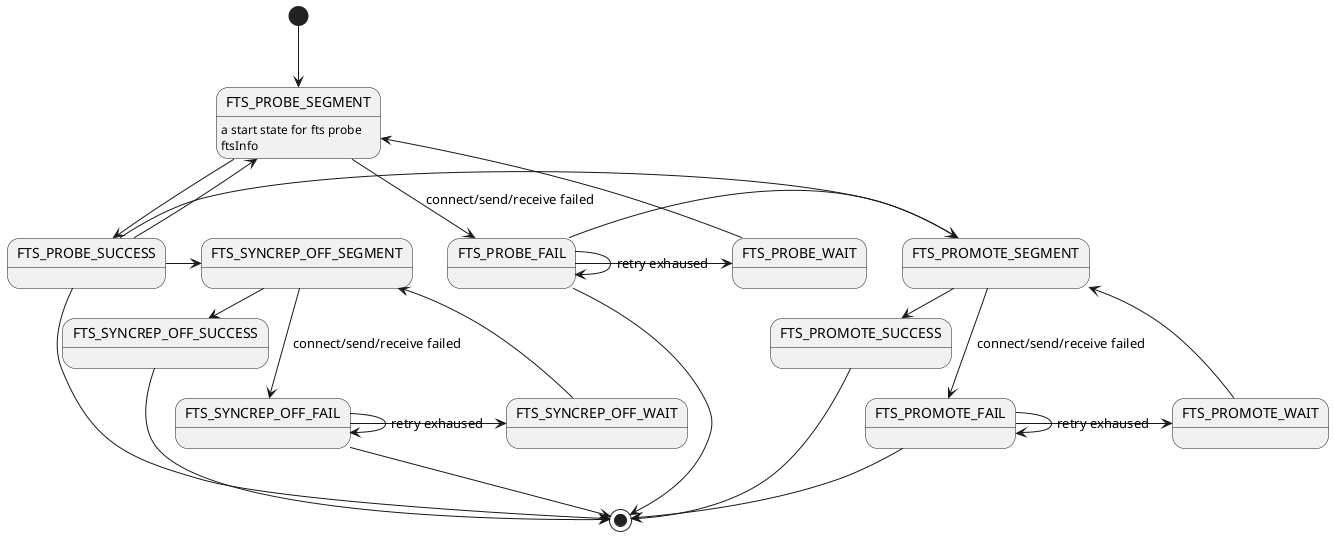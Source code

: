 @startuml
[*] --> FTS_PROBE_SEGMENT
FTS_PROBE_SEGMENT -> FTS_PROBE_SUCCESS
FTS_PROBE_SEGMENT -down-> FTS_PROBE_FAIL : connect/send/receive failed
FTS_PROBE_SEGMENT : a start state for fts probe
FTS_PROBE_SEGMENT : ftsInfo

FTS_PROBE_SUCCESS -> FTS_PROBE_SEGMENT
FTS_PROBE_SUCCESS -> FTS_PROMOTE_SEGMENT
FTS_PROBE_SUCCESS --> [*]

FTS_PROBE_SUCCESS -> FTS_SYNCREP_OFF_SEGMENT
FTS_SYNCREP_OFF_SEGMENT -down-> FTS_SYNCREP_OFF_FAIL : connect/send/receive failed
FTS_SYNCREP_OFF_SEGMENT -> FTS_SYNCREP_OFF_SUCCESS
FTS_SYNCREP_OFF_SUCCESS --> [*]
FTS_SYNCREP_OFF_FAIL -> FTS_SYNCREP_OFF_WAIT
FTS_SYNCREP_OFF_WAIT -> FTS_SYNCREP_OFF_SEGMENT
FTS_SYNCREP_OFF_FAIL -> FTS_SYNCREP_OFF_FAIL : retry exhaused
FTS_SYNCREP_OFF_FAIL --> [*]

FTS_PROMOTE_SEGMENT -> FTS_PROMOTE_SUCCESS
FTS_PROMOTE_SUCCESS --> [*]
FTS_PROMOTE_SEGMENT -down-> FTS_PROMOTE_FAIL : connect/send/receive failed
FTS_PROMOTE_FAIL -> FTS_PROMOTE_WAIT
FTS_PROMOTE_WAIT -> FTS_PROMOTE_SEGMENT
FTS_PROMOTE_FAIL -> FTS_PROMOTE_FAIL : retry exhaused
FTS_PROMOTE_FAIL -->[*]

FTS_PROBE_FAIL --> [*]

FTS_PROBE_FAIL -> FTS_PROBE_WAIT
FTS_PROBE_FAIL -> FTS_PROMOTE_SEGMENT
FTS_PROBE_WAIT -> FTS_PROBE_SEGMENT
FTS_PROBE_FAIL -> FTS_PROBE_FAIL : retry exhaused
@enduml




@startuml
[*] --> FTS_PROBE_SEGMENT
FTS_PROBE_SEGMENT -> FTS_PROBE_SUCCESS
FTS_PROBE_SEGMENT -> FTS_PROBE_FAIL : connect/send/receive failed
FTS_PROBE_SEGMENT : a start state for fts probe
FTS_PROBE_SEGMENT : ftsInfo

FTS_PROBE_SUCCESS -down-> FTS_PROBE_SEGMENT
FTS_PROBE_SUCCESS -down-> FTS_PROMOTE_SEGMENT
FTS_PROBE_SUCCESS --> [*]

FTS_PROBE_SUCCESS -down-> FTS_SYNCREP_OFF_SEGMENT
FTS_SYNCREP_OFF_SEGMENT -down-> FTS_SYNCREP_OFF_FAIL : connect/send/receive failed
FTS_SYNCREP_OFF_SEGMENT -> FTS_SYNCREP_OFF_SUCCESS
FTS_SYNCREP_OFF_SUCCESS --> [*]
FTS_SYNCREP_OFF_FAIL -> FTS_SYNCREP_OFF_WAIT
FTS_SYNCREP_OFF_WAIT -> FTS_SYNCREP_OFF_SEGMENT
FTS_SYNCREP_OFF_FAIL -> FTS_SYNCREP_OFF_FAIL : retry exhaused
FTS_SYNCREP_OFF_FAIL --> [*]

FTS_PROMOTE_SEGMENT -> FTS_PROMOTE_SUCCESS
FTS_PROMOTE_SUCCESS --> [*]
FTS_PROMOTE_SEGMENT -down-> FTS_PROMOTE_FAIL : connect/send/receive failed
FTS_PROMOTE_FAIL -> FTS_PROMOTE_WAIT
FTS_PROMOTE_WAIT -> FTS_PROMOTE_SEGMENT
FTS_PROMOTE_FAIL -> FTS_PROMOTE_FAIL : retry exhaused
FTS_PROMOTE_FAIL -->[*]

FTS_PROBE_FAIL --> [*]

FTS_PROBE_FAIL -> FTS_PROBE_WAIT
FTS_PROBE_FAIL -> FTS_PROMOTE_SEGMENT
FTS_PROBE_WAIT -> FTS_PROBE_SEGMENT
FTS_PROBE_FAIL -> FTS_PROBE_FAIL : retry exhaused
@enduml



@startuml
[*] --> FTS_PROBE_SEGMENT
FTS_PROBE_SEGMENT -> StateSocket
StateSocket -> FTS_PROBE_SUCCESS
StateSocket -down-> FTS_PROBE_FAIL : connect/send/receive failed
FTS_PROBE_SEGMENT : a start state for fts probe
FTS_PROBE_SEGMENT : ftsInfo

state StateSocket {
  state "ftsConnect()" as long1
  long1 : "interact with segment by\nlibpq connection"
  [*] --> long1
  state "ftsPoll()" as long2
  long1 -down-> long2
  long2 --> ftsSend : if write ready
  long2 --> ftsReceive : if read ready
}

FTS_PROBE_SUCCESS -> FTS_PROBE_SEGMENT
FTS_PROBE_SUCCESS -> FTS_PROMOTE_SEGMENT
FTS_PROBE_SUCCESS --> [*]

FTS_PROBE_SUCCESS -down-> FTS_SYNCREP_OFF_SEGMENT
FTS_SYNCREP_OFF_SEGMENT -> StateSocket
StateSocket -> FTS_SYNCREP_OFF_FAIL : connect/send/receive failed
FTS_SYNCREP_OFF_SEGMENT -> FTS_SYNCREP_OFF_SUCCESS
FTS_SYNCREP_OFF_SUCCESS --> [*]
FTS_SYNCREP_OFF_FAIL -down-> FTS_SYNCREP_OFF_WAIT
FTS_SYNCREP_OFF_WAIT -down-> FTS_SYNCREP_OFF_SEGMENT
FTS_SYNCREP_OFF_FAIL -> FTS_SYNCREP_OFF_FAIL : retry exhaused
FTS_SYNCREP_OFF_FAIL --> [*]

FTS_PROMOTE_SEGMENT -> StateSocket
StateSocket -> FTS_PROMOTE_SUCCESS
FTS_PROMOTE_SUCCESS --> [*]
StateSocket -> FTS_PROMOTE_FAIL : connect/send/receive failed
FTS_PROMOTE_FAIL -down-> FTS_PROMOTE_WAIT
FTS_PROMOTE_WAIT -down-> FTS_PROMOTE_SEGMENT
FTS_PROMOTE_FAIL -> FTS_PROMOTE_FAIL : retry exhaused
FTS_PROMOTE_FAIL -->[*]

FTS_PROBE_FAIL --> [*]

FTS_PROBE_FAIL -down-> FTS_PROBE_WAIT
FTS_PROBE_FAIL -> FTS_PROMOTE_SEGMENT
FTS_PROBE_WAIT -up-> FTS_PROBE_SEGMENT
FTS_PROBE_FAIL -> FTS_PROBE_FAIL : retry exhaused
@enduml





@startuml
[*] --> FTS_PROBE_SEGMENT : init ftsInfo
FTS_PROBE_SEGMENT -> StateSocket : start probe
StateSocket -down-> FTS_PROBE_SUCCESS
StateSocket -> FTS_PROBE_FAIL : connect/send/receive failed
FTS_PROBE_SEGMENT : a start state for fts probe
FTS_PROBE_SEGMENT : ftsInfo

state "Communicate with segment\n by libpq" as StateSocket {
  state "ftsConnect()" as long1
  long1 : "create libpq connection\n with segment"
  [*] --> long1
  state "ftsPoll()" as poll
  state "update ftsInfo \nwith message" as update
  long1 -down-> poll
  poll --> ftsSend : if write ready
  poll --> ftsReceive : if read ready
  ftsReceive -down-> update
}

state "Update catalog\n gp_configuration" as UpdateConfig {

}

FTS_PROBE_SUCCESS -> FTS_PROBE_WAIT : mirror is\n down but\n retryRequested=True
FTS_PROBE_SUCCESS -> FTS_PROMOTE_SEGMENT : retry promote
FTS_PROBE_SUCCESS -> UpdateConfig : no further state
UpdateConfig --> [*]

FTS_PROBE_SUCCESS -down-> UpdateConfig : mirror is down\n,close sync
UpdateConfig -> FTS_SYNCREP_OFF_SEGMENT
FTS_SYNCREP_OFF_SEGMENT -> StateSocket
StateSocket -> FTS_SYNCREP_OFF_FAIL : connect/send/\nreceive failed
StateSocket -> FTS_SYNCREP_OFF_SUCCESS
FTS_SYNCREP_OFF_SUCCESS --> [*]
FTS_SYNCREP_OFF_FAIL -down-> FTS_SYNCREP_OFF_WAIT : retry_count++
FTS_SYNCREP_OFF_WAIT -down-> FTS_SYNCREP_OFF_SEGMENT
FTS_SYNCREP_OFF_FAIL -> FTS_SYNCREP_OFF_FAIL : retry \nexhaused
FTS_SYNCREP_OFF_FAIL --> [*]

FTS_PROMOTE_SEGMENT -> StateSocket
StateSocket -> FTS_PROMOTE_SUCCESS
FTS_PROMOTE_SUCCESS --> [*]
StateSocket -> FTS_PROMOTE_FAIL : connect/send/receive failed
FTS_PROMOTE_FAIL -down-> FTS_PROMOTE_WAIT : retry_count++
FTS_PROMOTE_WAIT -down-> FTS_PROMOTE_SEGMENT
FTS_PROMOTE_FAIL -> FTS_PROMOTE_FAIL : retry \nexhaused
FTS_PROMOTE_FAIL -->[*]

FTS_PROBE_FAIL --> [*] : double\n fault

FTS_PROBE_FAIL -down-> FTS_PROBE_WAIT : retry_count++
FTS_PROBE_FAIL -> UpdateConfig : primary down\n,try to promote mirror
UpdateConfig -> FTS_PROMOTE_SEGMENT
FTS_PROBE_WAIT -up-> FTS_PROBE_SEGMENT
FTS_PROBE_FAIL -> FTS_PROBE_FAIL : retry \nexhaused
@enduml




@startuml
[*] --> FTS_PROBE_SEGMENT : init ftsInfo
FTS_PROBE_SEGMENT -> StateSocket : start probe
StateSocket -down-> FTS_PROBE_SUCCESS
StateSocket -> FTS_PROBE_FAIL : connect/send/receive failed
FTS_PROBE_SEGMENT : a start state for fts probe
FTS_PROBE_SEGMENT : ftsInfo

state "Communicate with segment\n by libpq" as StateSocket {
  state "ftsConnect()" as long1
  long1 : "create libpq connection\n with segment"
  [*] --> long1
  state "ftsPoll()" as poll
  state "update ftsInfo \nwith message" as update
  long1 -down-> poll
  poll --> ftsSend : if write ready
  poll --> ftsReceive : if read ready
  ftsReceive -down-> update
}

state "Update catalog\n gp_configuration" as UpdateConfig {

}

FTS_PROBE_SUCCESS -> FTS_PROBE_WAIT : mirror is\n down but\n retryRequested=True
FTS_PROBE_SUCCESS -> FTS_PROMOTE_SEGMENT : retry promote
FTS_PROBE_SUCCESS -> UpdateConfig : no further state
UpdateConfig --> [*]

FTS_PROBE_SUCCESS -down-> UpdateConfig : mirror is down\n,close sync
UpdateConfig -[#black,bold]> FTS_SYNCREP_OFF_SEGMENT
FTS_SYNCREP_OFF_SEGMENT -[#black]-> StateSocket
StateSocket -[#black]> FTS_SYNCREP_OFF_FAIL : connect/send/\nreceive failed
StateSocket -[#black]> FTS_SYNCREP_OFF_SUCCESS
FTS_SYNCREP_OFF_SUCCESS -[#black]-> [*]
FTS_SYNCREP_OFF_FAIL -down[#black]-> FTS_SYNCREP_OFF_WAIT : retry_count++
FTS_SYNCREP_OFF_WAIT -down[#black]-> FTS_SYNCREP_OFF_SEGMENT
FTS_SYNCREP_OFF_FAIL -[#black]> FTS_SYNCREP_OFF_FAIL : retry \nexhaused
FTS_SYNCREP_OFF_FAIL -[#black]-> [*]

FTS_PROMOTE_SEGMENT -[#blue]-> StateSocket
StateSocket -[#blue]> FTS_PROMOTE_SUCCESS
FTS_PROMOTE_SUCCESS -[#blue]-> [*]
StateSocket -[#blue]-> FTS_PROMOTE_FAIL : connect/send/receive failed
FTS_PROMOTE_FAIL -down[#blue]-> FTS_PROMOTE_WAIT : retry_count++
FTS_PROMOTE_WAIT -down[#blue]-> FTS_PROMOTE_SEGMENT
FTS_PROMOTE_FAIL -[#blue]-> FTS_PROMOTE_FAIL : retry \nexhaused
FTS_PROMOTE_FAIL -[#blue]-> [*]

FTS_PROBE_FAIL --> [*] : double\n fault

FTS_PROBE_FAIL -down-> FTS_PROBE_WAIT : retry_count++
FTS_PROBE_FAIL -> UpdateConfig : primary down\n,try to promote mirror
UpdateConfig -[#blue,bold]> FTS_PROMOTE_SEGMENT
FTS_PROBE_WAIT -up-> FTS_PROBE_SEGMENT
FTS_PROBE_FAIL -> FTS_PROBE_FAIL : retry \nexhaused
@enduml
